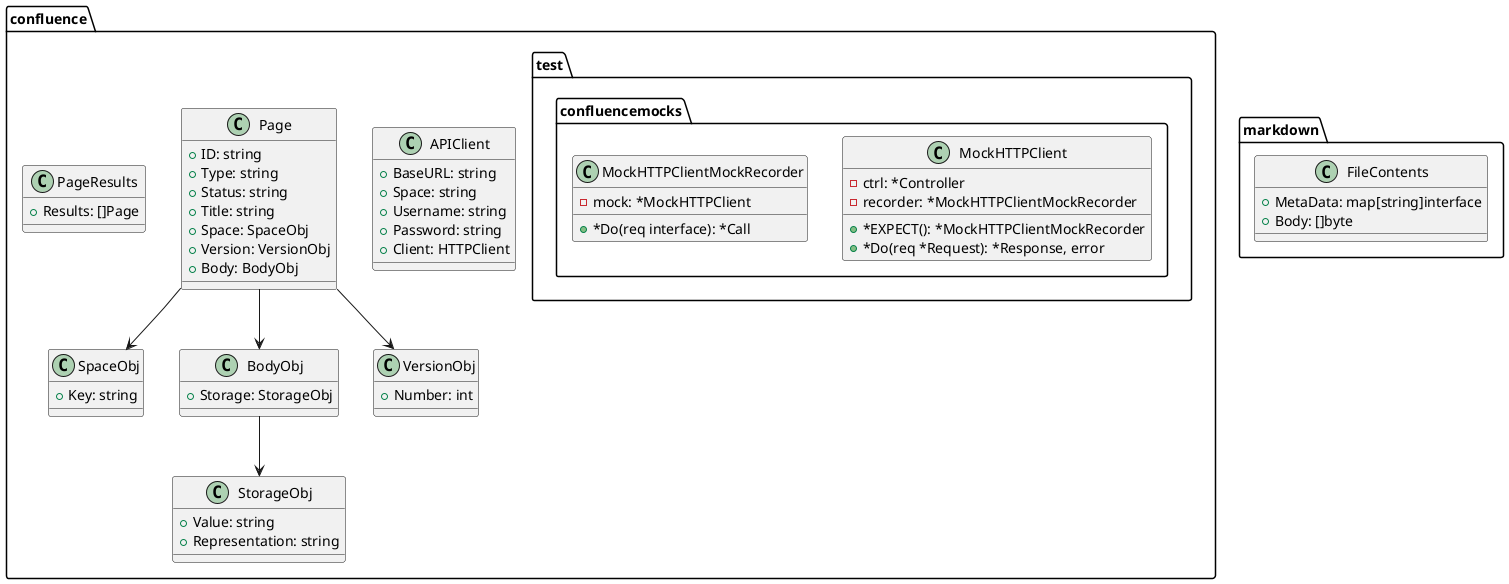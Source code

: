 @startuml
package confluence{
class APIClient {
+BaseURL: string
+Space: string
+Username: string
+Password: string
+Client: HTTPClient

}
}
package confluence{
class Page {
+ID: string
+Type: string
+Status: string
+Title: string
+Space: SpaceObj
+Version: VersionObj
+Body: BodyObj

}
}
package confluence{
class SpaceObj {
+Key: string

}
}
package confluence{
class BodyObj {
+Storage: StorageObj

}
}
package confluence{
class StorageObj {
+Value: string
+Representation: string

}
}
package confluence{
class VersionObj {
+Number: int

}
}
package confluence{
class PageResults {
+Results: []Page

}
}
package confluence.test.confluencemocks{
class MockHTTPClient {
-ctrl: *Controller
-recorder: *MockHTTPClientMockRecorder
+*EXPECT(): *MockHTTPClientMockRecorder
+*Do(req *Request): *Response, error
}
}
package confluence.test.confluencemocks{
class MockHTTPClientMockRecorder {
-mock: *MockHTTPClient
+*Do(req interface): *Call
}
}
package markdown{
class FileContents {
+MetaData: map[string]interface
+Body: []byte

}
}
Page --> SpaceObj
Page --> BodyObj
Page --> VersionObj
BodyObj --> StorageObj
@enduml
